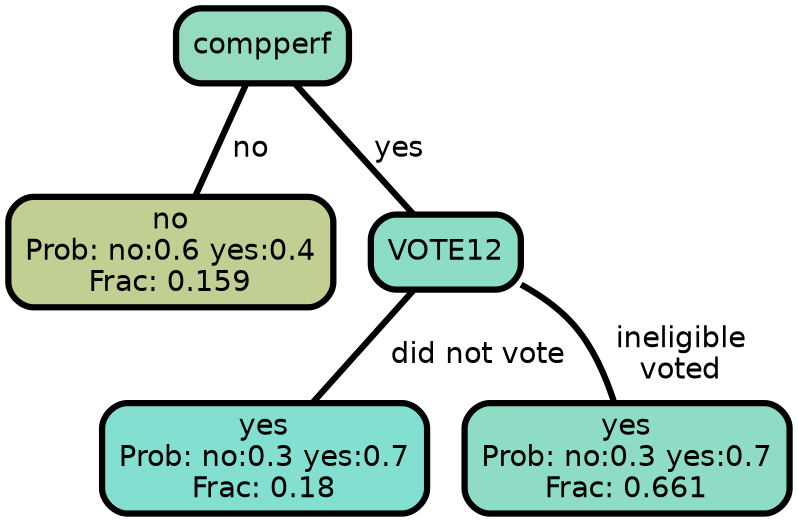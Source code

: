 graph Tree {
node [shape=box, style="filled, rounded",color="black",penwidth="3",fontcolor="black",                 fontname=helvetica] ;
graph [ranksep="0 equally", splines=straight,                 bgcolor=transparent, dpi=200] ;
edge [fontname=helvetica, color=black] ;
0 [label="no
Prob: no:0.6 yes:0.4
Frac: 0.159", fillcolor="#c1d092"] ;
1 [label="compperf", fillcolor="#94dbbf"] ;
2 [label="yes
Prob: no:0.3 yes:0.7
Frac: 0.18", fillcolor="#83dfd0"] ;
3 [label="VOTE12", fillcolor="#8bddc8"] ;
4 [label="yes
Prob: no:0.3 yes:0.7
Frac: 0.661", fillcolor="#8edcc5"] ;
1 -- 0 [label=" no",penwidth=3] ;
1 -- 3 [label=" yes",penwidth=3] ;
3 -- 2 [label=" did not vote",penwidth=3] ;
3 -- 4 [label=" ineligible\n voted",penwidth=3] ;
{rank = same;}}